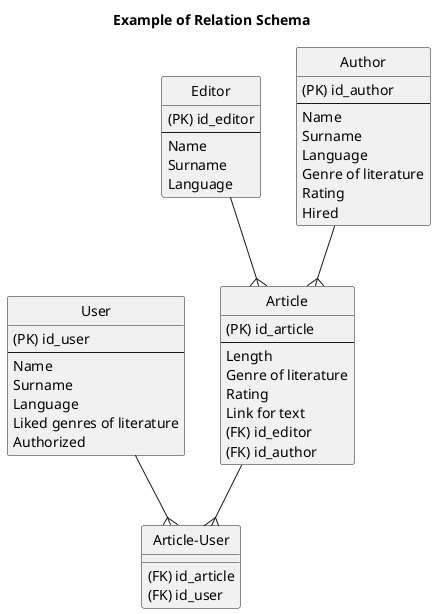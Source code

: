 @startuml
title Example of Relation Schema

hide circle

entity "User" as us {
    (PK) id_user
    --
    Name
    Surname
    Language
    Liked genres of literature
    Authorized
}

entity "Editor" as ed {
    (PK) id_editor
    --
    Name
    Surname
    Language
}

entity "Author" as au {
    (PK) id_author
    --
    Name
    Surname
    Language
    Genre of literature
    Rating
    Hired
}

entity "Article" as ar {
    (PK) id_article
    --
    Length
    Genre of literature
    Rating
    Link for text
    (FK) id_editor
    (FK) id_author
}

entity "Article-User" as aru {
    (FK) id_article
    (FK) id_user
}

us --{ aru
ar --{ aru
ed --{ ar
au --{ ar
@enduml
